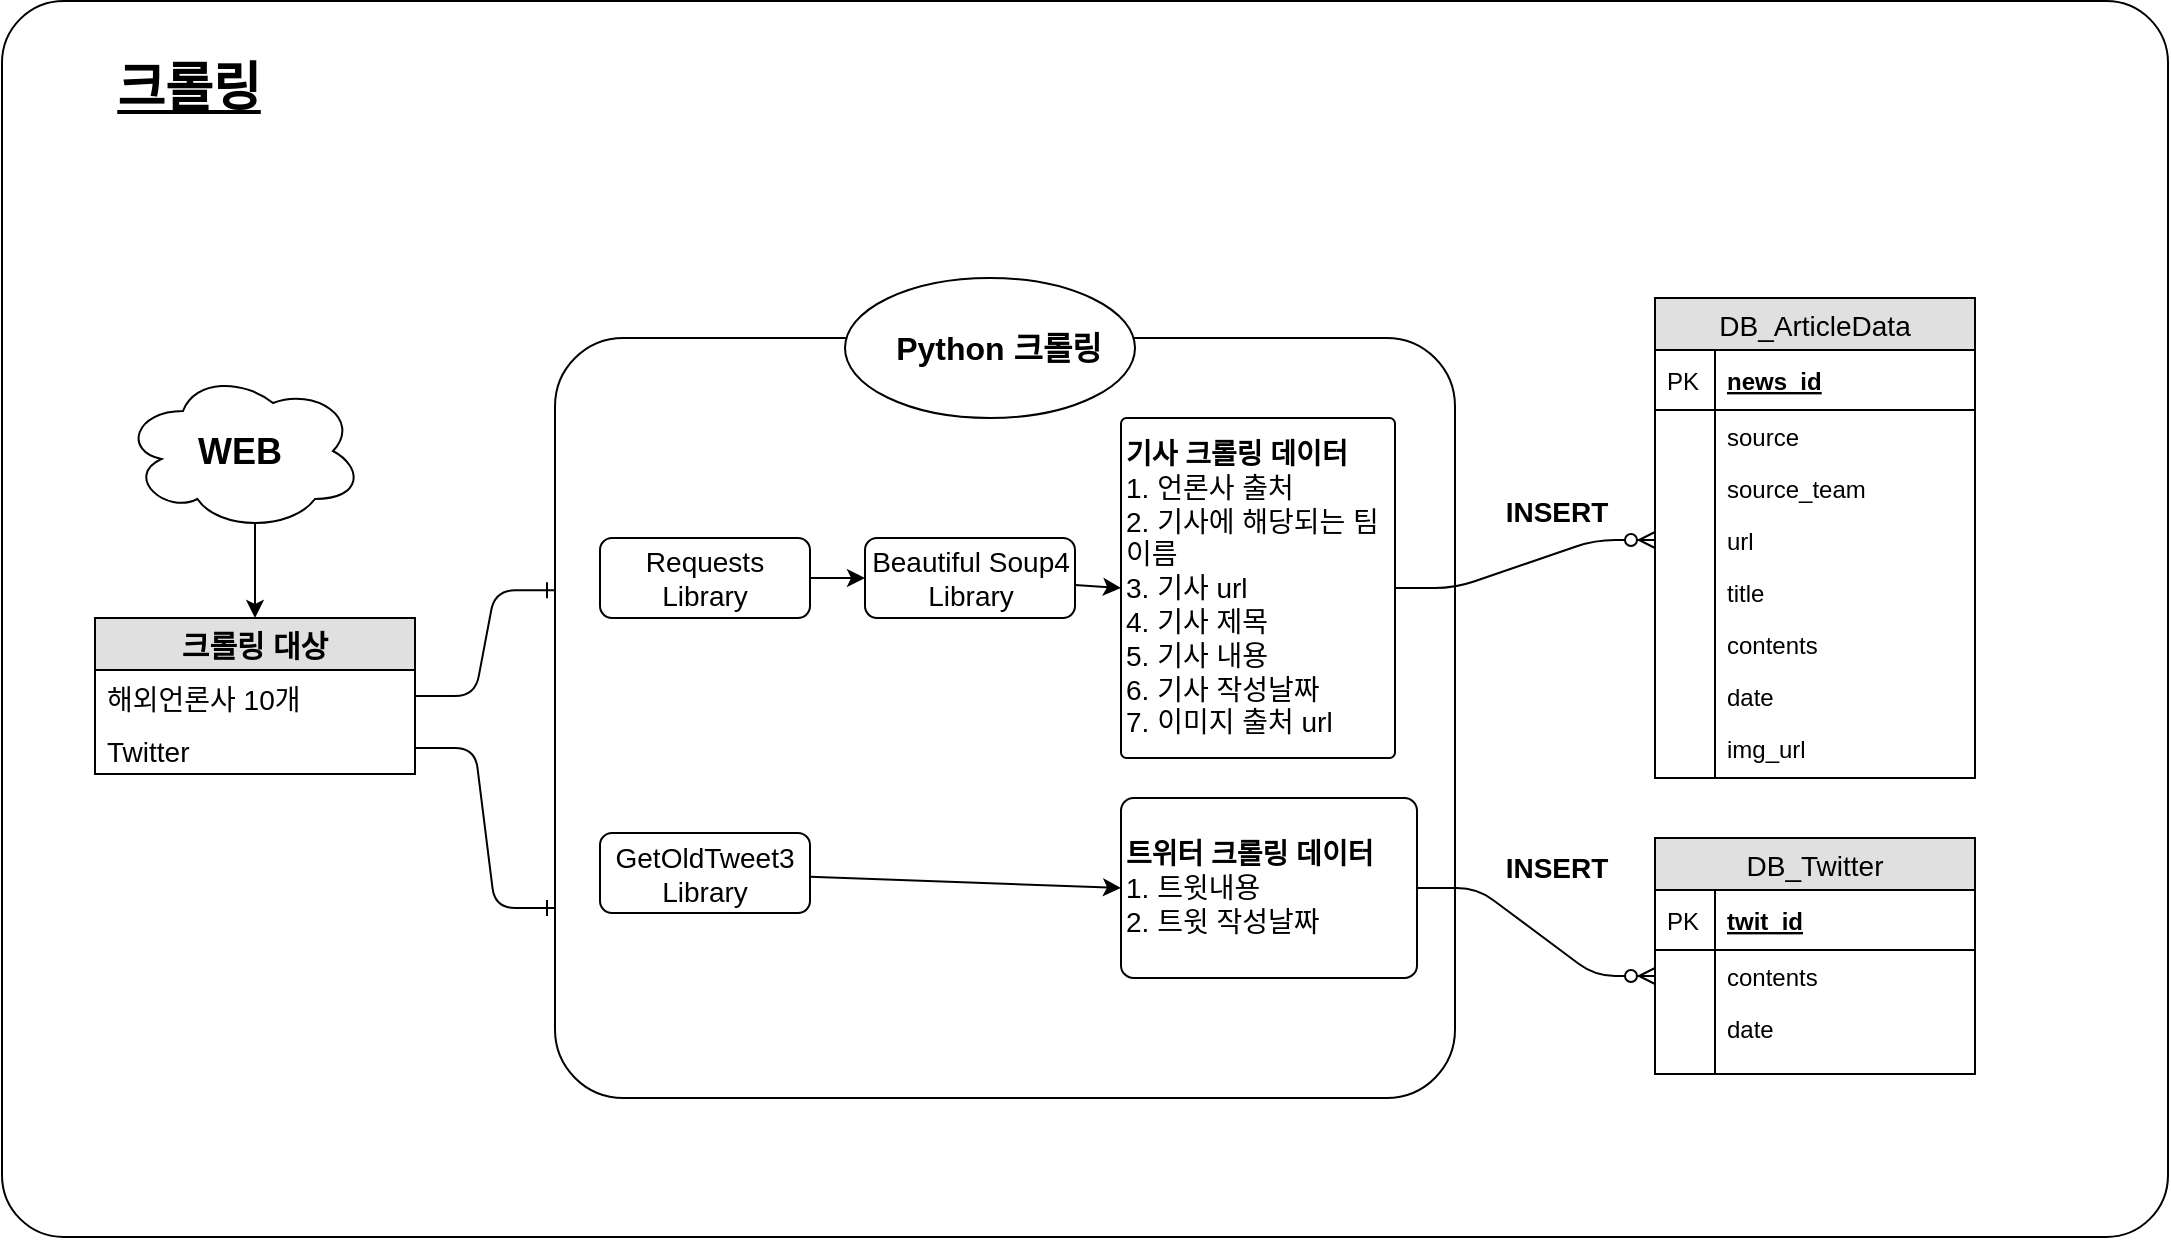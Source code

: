 <mxfile version="12.2.6" type="device" pages="1"><diagram id="VLjPtCs13E33qbe1ueRQ" name="Page-1"><mxGraphModel dx="458" dy="1822" grid="1" gridSize="10" guides="1" tooltips="1" connect="1" arrows="1" fold="1" page="1" pageScale="1" pageWidth="827" pageHeight="1169" math="0" shadow="0"><root><mxCell id="0"/><mxCell id="1" parent="0"/><mxCell id="UKT5c7RvSctw-L2DB-tU-1" value="" style="group" vertex="1" connectable="0" parent="1"><mxGeometry x="1140" y="-309.5" width="1083" height="618" as="geometry"/></mxCell><mxCell id="UKT5c7RvSctw-L2DB-tU-2" value="" style="rounded=1;whiteSpace=wrap;html=1;arcSize=5;" vertex="1" parent="UKT5c7RvSctw-L2DB-tU-1"><mxGeometry width="1083" height="618" as="geometry"/></mxCell><mxCell id="UKT5c7RvSctw-L2DB-tU-3" value="" style="group" vertex="1" connectable="0" parent="UKT5c7RvSctw-L2DB-tU-1"><mxGeometry x="46.5" y="138.5" width="940" height="410" as="geometry"/></mxCell><mxCell id="UKT5c7RvSctw-L2DB-tU-4" value="" style="group" vertex="1" connectable="0" parent="UKT5c7RvSctw-L2DB-tU-3"><mxGeometry width="940" height="410" as="geometry"/></mxCell><mxCell id="UKT5c7RvSctw-L2DB-tU-5" value="" style="rounded=1;whiteSpace=wrap;html=1;arcSize=9;" vertex="1" parent="UKT5c7RvSctw-L2DB-tU-4"><mxGeometry x="230" y="30" width="450" height="380" as="geometry"/></mxCell><mxCell id="UKT5c7RvSctw-L2DB-tU-6" value="" style="group" vertex="1" connectable="0" parent="UKT5c7RvSctw-L2DB-tU-4"><mxGeometry x="375" width="145" height="70" as="geometry"/></mxCell><mxCell id="UKT5c7RvSctw-L2DB-tU-7" value="" style="ellipse;whiteSpace=wrap;html=1;fontSize=14;" vertex="1" parent="UKT5c7RvSctw-L2DB-tU-6"><mxGeometry width="145" height="70" as="geometry"/></mxCell><mxCell id="UKT5c7RvSctw-L2DB-tU-8" value="Python 크롤링" style="text;html=1;strokeColor=none;fillColor=none;align=center;verticalAlign=middle;whiteSpace=wrap;rounded=0;fontStyle=1;fontSize=16;" vertex="1" parent="UKT5c7RvSctw-L2DB-tU-6"><mxGeometry x="16.312" y="26.25" width="120.833" height="17.5" as="geometry"/></mxCell><mxCell id="UKT5c7RvSctw-L2DB-tU-9" value="크롤링 대상" style="swimlane;fontStyle=1;childLayout=stackLayout;horizontal=1;startSize=26;fillColor=#e0e0e0;horizontalStack=0;resizeParent=1;resizeParentMax=0;resizeLast=0;collapsible=1;marginBottom=0;swimlaneFillColor=#ffffff;align=center;fontSize=15;" vertex="1" parent="UKT5c7RvSctw-L2DB-tU-4"><mxGeometry y="170" width="160" height="78" as="geometry"/></mxCell><mxCell id="UKT5c7RvSctw-L2DB-tU-10" value="해외언론사 10개" style="text;strokeColor=none;fillColor=none;spacingLeft=4;spacingRight=4;overflow=hidden;rotatable=0;points=[[0,0.5],[1,0.5]];portConstraint=eastwest;fontSize=14;" vertex="1" parent="UKT5c7RvSctw-L2DB-tU-9"><mxGeometry y="26" width="160" height="26" as="geometry"/></mxCell><mxCell id="UKT5c7RvSctw-L2DB-tU-11" value="Twitter" style="text;strokeColor=none;fillColor=none;spacingLeft=4;spacingRight=4;overflow=hidden;rotatable=0;points=[[0,0.5],[1,0.5]];portConstraint=eastwest;fontSize=14;" vertex="1" parent="UKT5c7RvSctw-L2DB-tU-9"><mxGeometry y="52" width="160" height="26" as="geometry"/></mxCell><mxCell id="UKT5c7RvSctw-L2DB-tU-12" value="" style="edgeStyle=entityRelationEdgeStyle;fontSize=12;html=1;endArrow=ERone;endFill=1;exitX=1;exitY=0.5;exitDx=0;exitDy=0;entryX=0;entryY=0.332;entryDx=0;entryDy=0;entryPerimeter=0;" edge="1" parent="UKT5c7RvSctw-L2DB-tU-4" source="UKT5c7RvSctw-L2DB-tU-10" target="UKT5c7RvSctw-L2DB-tU-5"><mxGeometry width="100" height="100" relative="1" as="geometry"><mxPoint x="180" y="139" as="sourcePoint"/><mxPoint x="280" y="39" as="targetPoint"/></mxGeometry></mxCell><mxCell id="UKT5c7RvSctw-L2DB-tU-13" value="" style="edgeStyle=entityRelationEdgeStyle;fontSize=12;html=1;endArrow=ERone;endFill=1;exitX=1;exitY=0.5;exitDx=0;exitDy=0;entryX=0;entryY=0.75;entryDx=0;entryDy=0;" edge="1" parent="UKT5c7RvSctw-L2DB-tU-4" source="UKT5c7RvSctw-L2DB-tU-11" target="UKT5c7RvSctw-L2DB-tU-5"><mxGeometry width="100" height="100" relative="1" as="geometry"><mxPoint x="170" y="218.667" as="sourcePoint"/><mxPoint x="290" y="230.333" as="targetPoint"/></mxGeometry></mxCell><mxCell id="UKT5c7RvSctw-L2DB-tU-14" value="Requests&lt;br style=&quot;font-size: 14px;&quot;&gt;Library" style="rounded=1;whiteSpace=wrap;html=1;fontSize=14;" vertex="1" parent="UKT5c7RvSctw-L2DB-tU-4"><mxGeometry x="252.5" y="130" width="105" height="40" as="geometry"/></mxCell><mxCell id="UKT5c7RvSctw-L2DB-tU-15" value="&lt;font style=&quot;font-size: 14px&quot;&gt;Beautiful Soup4&lt;br&gt;Library&lt;br&gt;&lt;/font&gt;" style="rounded=1;whiteSpace=wrap;html=1;fontSize=14;" vertex="1" parent="UKT5c7RvSctw-L2DB-tU-4"><mxGeometry x="385" y="130" width="105" height="40" as="geometry"/></mxCell><mxCell id="UKT5c7RvSctw-L2DB-tU-16" style="edgeStyle=none;rounded=0;orthogonalLoop=1;jettySize=auto;html=1;entryX=0;entryY=0.5;entryDx=0;entryDy=0;fontSize=14;" edge="1" parent="UKT5c7RvSctw-L2DB-tU-4" source="UKT5c7RvSctw-L2DB-tU-14" target="UKT5c7RvSctw-L2DB-tU-15"><mxGeometry relative="1" as="geometry"/></mxCell><mxCell id="UKT5c7RvSctw-L2DB-tU-17" value="&lt;font style=&quot;font-size: 14px;&quot;&gt;&lt;b style=&quot;font-size: 14px;&quot;&gt;기사 크롤링 데이터&lt;/b&gt;&lt;br style=&quot;font-size: 14px;&quot;&gt;1. 언론사 출처&lt;br style=&quot;font-size: 14px;&quot;&gt;2. 기사에 해당되는 팀이름&lt;br style=&quot;font-size: 14px;&quot;&gt;3. 기사 url&lt;br style=&quot;font-size: 14px;&quot;&gt;4. 기사 제목&lt;br style=&quot;font-size: 14px;&quot;&gt;5. 기사 내용&lt;br style=&quot;font-size: 14px;&quot;&gt;6. 기사 작성날짜&lt;br style=&quot;font-size: 14px;&quot;&gt;7. 이미지 출처 url&lt;/font&gt;" style="rounded=1;whiteSpace=wrap;html=1;fontSize=14;align=left;arcSize=2;" vertex="1" parent="UKT5c7RvSctw-L2DB-tU-4"><mxGeometry x="513" y="70" width="137" height="170" as="geometry"/></mxCell><mxCell id="UKT5c7RvSctw-L2DB-tU-18" style="edgeStyle=none;rounded=0;orthogonalLoop=1;jettySize=auto;html=1;entryX=0;entryY=0.5;entryDx=0;entryDy=0;fontSize=14;" edge="1" parent="UKT5c7RvSctw-L2DB-tU-4" source="UKT5c7RvSctw-L2DB-tU-15" target="UKT5c7RvSctw-L2DB-tU-17"><mxGeometry relative="1" as="geometry"/></mxCell><mxCell id="UKT5c7RvSctw-L2DB-tU-19" value="GetOldTweet3&lt;br style=&quot;font-size: 14px;&quot;&gt;Library" style="rounded=1;whiteSpace=wrap;html=1;fontSize=14;" vertex="1" parent="UKT5c7RvSctw-L2DB-tU-4"><mxGeometry x="252.5" y="277.5" width="105" height="40" as="geometry"/></mxCell><mxCell id="UKT5c7RvSctw-L2DB-tU-20" value="&lt;font style=&quot;font-size: 14px;&quot;&gt;&lt;b style=&quot;font-size: 14px;&quot;&gt;트위터 크롤링 데이터&lt;/b&gt;&lt;br style=&quot;font-size: 14px;&quot;&gt;1. 트윗내용&lt;br style=&quot;font-size: 14px;&quot;&gt;2. 트윗 작성날짜&lt;br style=&quot;font-size: 14px;&quot;&gt;&lt;/font&gt;" style="rounded=1;whiteSpace=wrap;html=1;fontSize=14;align=left;arcSize=7;" vertex="1" parent="UKT5c7RvSctw-L2DB-tU-4"><mxGeometry x="513" y="260" width="148" height="90" as="geometry"/></mxCell><mxCell id="UKT5c7RvSctw-L2DB-tU-21" style="edgeStyle=none;rounded=0;orthogonalLoop=1;jettySize=auto;html=1;entryX=0;entryY=0.5;entryDx=0;entryDy=0;fontSize=12;" edge="1" parent="UKT5c7RvSctw-L2DB-tU-4" source="UKT5c7RvSctw-L2DB-tU-19" target="UKT5c7RvSctw-L2DB-tU-20"><mxGeometry relative="1" as="geometry"/></mxCell><mxCell id="UKT5c7RvSctw-L2DB-tU-22" value="DB_ArticleData" style="swimlane;fontStyle=0;childLayout=stackLayout;horizontal=1;startSize=26;fillColor=#e0e0e0;horizontalStack=0;resizeParent=1;resizeParentMax=0;resizeLast=0;collapsible=1;marginBottom=0;swimlaneFillColor=#ffffff;align=center;fontSize=14;" vertex="1" parent="UKT5c7RvSctw-L2DB-tU-4"><mxGeometry x="780" y="10" width="160" height="240" as="geometry"/></mxCell><mxCell id="UKT5c7RvSctw-L2DB-tU-23" value="news_id" style="shape=partialRectangle;top=0;left=0;right=0;bottom=1;align=left;verticalAlign=middle;fillColor=none;spacingLeft=34;spacingRight=4;overflow=hidden;rotatable=0;points=[[0,0.5],[1,0.5]];portConstraint=eastwest;dropTarget=0;fontStyle=5;fontSize=12;" vertex="1" parent="UKT5c7RvSctw-L2DB-tU-22"><mxGeometry y="26" width="160" height="30" as="geometry"/></mxCell><mxCell id="UKT5c7RvSctw-L2DB-tU-24" value="PK" style="shape=partialRectangle;top=0;left=0;bottom=0;fillColor=none;align=left;verticalAlign=middle;spacingLeft=4;spacingRight=4;overflow=hidden;rotatable=0;points=[];portConstraint=eastwest;part=1;fontSize=12;" vertex="1" connectable="0" parent="UKT5c7RvSctw-L2DB-tU-23"><mxGeometry width="30" height="30" as="geometry"/></mxCell><mxCell id="UKT5c7RvSctw-L2DB-tU-25" value="source" style="shape=partialRectangle;top=0;left=0;right=0;bottom=0;align=left;verticalAlign=top;fillColor=none;spacingLeft=34;spacingRight=4;overflow=hidden;rotatable=0;points=[[0,0.5],[1,0.5]];portConstraint=eastwest;dropTarget=0;fontSize=12;" vertex="1" parent="UKT5c7RvSctw-L2DB-tU-22"><mxGeometry y="56" width="160" height="26" as="geometry"/></mxCell><mxCell id="UKT5c7RvSctw-L2DB-tU-26" value="" style="shape=partialRectangle;top=0;left=0;bottom=0;fillColor=none;align=left;verticalAlign=top;spacingLeft=4;spacingRight=4;overflow=hidden;rotatable=0;points=[];portConstraint=eastwest;part=1;fontSize=12;" vertex="1" connectable="0" parent="UKT5c7RvSctw-L2DB-tU-25"><mxGeometry width="30" height="26" as="geometry"/></mxCell><mxCell id="UKT5c7RvSctw-L2DB-tU-27" value="source_team" style="shape=partialRectangle;top=0;left=0;right=0;bottom=0;align=left;verticalAlign=top;fillColor=none;spacingLeft=34;spacingRight=4;overflow=hidden;rotatable=0;points=[[0,0.5],[1,0.5]];portConstraint=eastwest;dropTarget=0;fontSize=12;" vertex="1" parent="UKT5c7RvSctw-L2DB-tU-22"><mxGeometry y="82" width="160" height="26" as="geometry"/></mxCell><mxCell id="UKT5c7RvSctw-L2DB-tU-28" value="" style="shape=partialRectangle;top=0;left=0;bottom=0;fillColor=none;align=left;verticalAlign=top;spacingLeft=4;spacingRight=4;overflow=hidden;rotatable=0;points=[];portConstraint=eastwest;part=1;fontSize=12;" vertex="1" connectable="0" parent="UKT5c7RvSctw-L2DB-tU-27"><mxGeometry width="30" height="26" as="geometry"/></mxCell><mxCell id="UKT5c7RvSctw-L2DB-tU-29" value="url" style="shape=partialRectangle;top=0;left=0;right=0;bottom=0;align=left;verticalAlign=top;fillColor=none;spacingLeft=34;spacingRight=4;overflow=hidden;rotatable=0;points=[[0,0.5],[1,0.5]];portConstraint=eastwest;dropTarget=0;fontSize=12;" vertex="1" parent="UKT5c7RvSctw-L2DB-tU-22"><mxGeometry y="108" width="160" height="26" as="geometry"/></mxCell><mxCell id="UKT5c7RvSctw-L2DB-tU-30" value="" style="shape=partialRectangle;top=0;left=0;bottom=0;fillColor=none;align=left;verticalAlign=top;spacingLeft=4;spacingRight=4;overflow=hidden;rotatable=0;points=[];portConstraint=eastwest;part=1;fontSize=12;" vertex="1" connectable="0" parent="UKT5c7RvSctw-L2DB-tU-29"><mxGeometry width="30" height="26" as="geometry"/></mxCell><mxCell id="UKT5c7RvSctw-L2DB-tU-31" value="title" style="shape=partialRectangle;top=0;left=0;right=0;bottom=0;align=left;verticalAlign=top;fillColor=none;spacingLeft=34;spacingRight=4;overflow=hidden;rotatable=0;points=[[0,0.5],[1,0.5]];portConstraint=eastwest;dropTarget=0;fontSize=12;" vertex="1" parent="UKT5c7RvSctw-L2DB-tU-22"><mxGeometry y="134" width="160" height="26" as="geometry"/></mxCell><mxCell id="UKT5c7RvSctw-L2DB-tU-32" value="" style="shape=partialRectangle;top=0;left=0;bottom=0;fillColor=none;align=left;verticalAlign=top;spacingLeft=4;spacingRight=4;overflow=hidden;rotatable=0;points=[];portConstraint=eastwest;part=1;fontSize=12;" vertex="1" connectable="0" parent="UKT5c7RvSctw-L2DB-tU-31"><mxGeometry width="30" height="26" as="geometry"/></mxCell><mxCell id="UKT5c7RvSctw-L2DB-tU-33" value="contents" style="shape=partialRectangle;top=0;left=0;right=0;bottom=0;align=left;verticalAlign=top;fillColor=none;spacingLeft=34;spacingRight=4;overflow=hidden;rotatable=0;points=[[0,0.5],[1,0.5]];portConstraint=eastwest;dropTarget=0;fontSize=12;" vertex="1" parent="UKT5c7RvSctw-L2DB-tU-22"><mxGeometry y="160" width="160" height="26" as="geometry"/></mxCell><mxCell id="UKT5c7RvSctw-L2DB-tU-34" value="" style="shape=partialRectangle;top=0;left=0;bottom=0;fillColor=none;align=left;verticalAlign=top;spacingLeft=4;spacingRight=4;overflow=hidden;rotatable=0;points=[];portConstraint=eastwest;part=1;fontSize=12;" vertex="1" connectable="0" parent="UKT5c7RvSctw-L2DB-tU-33"><mxGeometry width="30" height="26" as="geometry"/></mxCell><mxCell id="UKT5c7RvSctw-L2DB-tU-35" value="date" style="shape=partialRectangle;top=0;left=0;right=0;bottom=0;align=left;verticalAlign=top;fillColor=none;spacingLeft=34;spacingRight=4;overflow=hidden;rotatable=0;points=[[0,0.5],[1,0.5]];portConstraint=eastwest;dropTarget=0;fontSize=12;" vertex="1" parent="UKT5c7RvSctw-L2DB-tU-22"><mxGeometry y="186" width="160" height="26" as="geometry"/></mxCell><mxCell id="UKT5c7RvSctw-L2DB-tU-36" value="" style="shape=partialRectangle;top=0;left=0;bottom=0;fillColor=none;align=left;verticalAlign=top;spacingLeft=4;spacingRight=4;overflow=hidden;rotatable=0;points=[];portConstraint=eastwest;part=1;fontSize=12;" vertex="1" connectable="0" parent="UKT5c7RvSctw-L2DB-tU-35"><mxGeometry width="30" height="26" as="geometry"/></mxCell><mxCell id="UKT5c7RvSctw-L2DB-tU-37" value="img_url" style="shape=partialRectangle;top=0;left=0;right=0;bottom=0;align=left;verticalAlign=top;fillColor=none;spacingLeft=34;spacingRight=4;overflow=hidden;rotatable=0;points=[[0,0.5],[1,0.5]];portConstraint=eastwest;dropTarget=0;fontSize=12;" vertex="1" parent="UKT5c7RvSctw-L2DB-tU-22"><mxGeometry y="212" width="160" height="26" as="geometry"/></mxCell><mxCell id="UKT5c7RvSctw-L2DB-tU-38" value="" style="shape=partialRectangle;top=0;left=0;bottom=0;fillColor=none;align=left;verticalAlign=top;spacingLeft=4;spacingRight=4;overflow=hidden;rotatable=0;points=[];portConstraint=eastwest;part=1;fontSize=12;" vertex="1" connectable="0" parent="UKT5c7RvSctw-L2DB-tU-37"><mxGeometry width="30" height="26" as="geometry"/></mxCell><mxCell id="UKT5c7RvSctw-L2DB-tU-39" value="" style="shape=partialRectangle;top=0;left=0;right=0;bottom=0;align=left;verticalAlign=top;fillColor=none;spacingLeft=34;spacingRight=4;overflow=hidden;rotatable=0;points=[[0,0.5],[1,0.5]];portConstraint=eastwest;dropTarget=0;fontSize=12;" vertex="1" parent="UKT5c7RvSctw-L2DB-tU-22"><mxGeometry y="238" width="160" height="2" as="geometry"/></mxCell><mxCell id="UKT5c7RvSctw-L2DB-tU-40" value="" style="shape=partialRectangle;top=0;left=0;bottom=0;fillColor=none;align=left;verticalAlign=top;spacingLeft=4;spacingRight=4;overflow=hidden;rotatable=0;points=[];portConstraint=eastwest;part=1;fontSize=12;" vertex="1" connectable="0" parent="UKT5c7RvSctw-L2DB-tU-39"><mxGeometry width="30" height="2" as="geometry"/></mxCell><mxCell id="UKT5c7RvSctw-L2DB-tU-41" value="DB_Twitter" style="swimlane;fontStyle=0;childLayout=stackLayout;horizontal=1;startSize=26;fillColor=#e0e0e0;horizontalStack=0;resizeParent=1;resizeParentMax=0;resizeLast=0;collapsible=1;marginBottom=0;swimlaneFillColor=#ffffff;align=center;fontSize=14;" vertex="1" parent="UKT5c7RvSctw-L2DB-tU-4"><mxGeometry x="780" y="280" width="160" height="118" as="geometry"/></mxCell><mxCell id="UKT5c7RvSctw-L2DB-tU-42" value="twit_id" style="shape=partialRectangle;top=0;left=0;right=0;bottom=1;align=left;verticalAlign=middle;fillColor=none;spacingLeft=34;spacingRight=4;overflow=hidden;rotatable=0;points=[[0,0.5],[1,0.5]];portConstraint=eastwest;dropTarget=0;fontStyle=5;fontSize=12;" vertex="1" parent="UKT5c7RvSctw-L2DB-tU-41"><mxGeometry y="26" width="160" height="30" as="geometry"/></mxCell><mxCell id="UKT5c7RvSctw-L2DB-tU-43" value="PK" style="shape=partialRectangle;top=0;left=0;bottom=0;fillColor=none;align=left;verticalAlign=middle;spacingLeft=4;spacingRight=4;overflow=hidden;rotatable=0;points=[];portConstraint=eastwest;part=1;fontSize=12;" vertex="1" connectable="0" parent="UKT5c7RvSctw-L2DB-tU-42"><mxGeometry width="30" height="30" as="geometry"/></mxCell><mxCell id="UKT5c7RvSctw-L2DB-tU-44" value="contents" style="shape=partialRectangle;top=0;left=0;right=0;bottom=0;align=left;verticalAlign=top;fillColor=none;spacingLeft=34;spacingRight=4;overflow=hidden;rotatable=0;points=[[0,0.5],[1,0.5]];portConstraint=eastwest;dropTarget=0;fontSize=12;" vertex="1" parent="UKT5c7RvSctw-L2DB-tU-41"><mxGeometry y="56" width="160" height="26" as="geometry"/></mxCell><mxCell id="UKT5c7RvSctw-L2DB-tU-45" value="" style="shape=partialRectangle;top=0;left=0;bottom=0;fillColor=none;align=left;verticalAlign=top;spacingLeft=4;spacingRight=4;overflow=hidden;rotatable=0;points=[];portConstraint=eastwest;part=1;fontSize=12;" vertex="1" connectable="0" parent="UKT5c7RvSctw-L2DB-tU-44"><mxGeometry width="30" height="26" as="geometry"/></mxCell><mxCell id="UKT5c7RvSctw-L2DB-tU-46" value="date" style="shape=partialRectangle;top=0;left=0;right=0;bottom=0;align=left;verticalAlign=top;fillColor=none;spacingLeft=34;spacingRight=4;overflow=hidden;rotatable=0;points=[[0,0.5],[1,0.5]];portConstraint=eastwest;dropTarget=0;fontSize=12;" vertex="1" parent="UKT5c7RvSctw-L2DB-tU-41"><mxGeometry y="82" width="160" height="26" as="geometry"/></mxCell><mxCell id="UKT5c7RvSctw-L2DB-tU-47" value="" style="shape=partialRectangle;top=0;left=0;bottom=0;fillColor=none;align=left;verticalAlign=top;spacingLeft=4;spacingRight=4;overflow=hidden;rotatable=0;points=[];portConstraint=eastwest;part=1;fontSize=12;" vertex="1" connectable="0" parent="UKT5c7RvSctw-L2DB-tU-46"><mxGeometry width="30" height="26" as="geometry"/></mxCell><mxCell id="UKT5c7RvSctw-L2DB-tU-48" value="" style="shape=partialRectangle;top=0;left=0;right=0;bottom=0;align=left;verticalAlign=top;fillColor=none;spacingLeft=34;spacingRight=4;overflow=hidden;rotatable=0;points=[[0,0.5],[1,0.5]];portConstraint=eastwest;dropTarget=0;fontSize=12;" vertex="1" parent="UKT5c7RvSctw-L2DB-tU-41"><mxGeometry y="108" width="160" height="10" as="geometry"/></mxCell><mxCell id="UKT5c7RvSctw-L2DB-tU-49" value="" style="shape=partialRectangle;top=0;left=0;bottom=0;fillColor=none;align=left;verticalAlign=top;spacingLeft=4;spacingRight=4;overflow=hidden;rotatable=0;points=[];portConstraint=eastwest;part=1;fontSize=12;" vertex="1" connectable="0" parent="UKT5c7RvSctw-L2DB-tU-48"><mxGeometry width="30" height="10" as="geometry"/></mxCell><mxCell id="UKT5c7RvSctw-L2DB-tU-50" value="" style="edgeStyle=entityRelationEdgeStyle;fontSize=12;html=1;endArrow=ERzeroToMany;endFill=1;exitX=1;exitY=0.5;exitDx=0;exitDy=0;entryX=0;entryY=0.5;entryDx=0;entryDy=0;" edge="1" parent="UKT5c7RvSctw-L2DB-tU-4" source="UKT5c7RvSctw-L2DB-tU-17" target="UKT5c7RvSctw-L2DB-tU-29"><mxGeometry width="100" height="100" relative="1" as="geometry"><mxPoint x="620" y="220" as="sourcePoint"/><mxPoint x="720" y="120" as="targetPoint"/></mxGeometry></mxCell><mxCell id="UKT5c7RvSctw-L2DB-tU-51" value="" style="edgeStyle=entityRelationEdgeStyle;fontSize=12;html=1;endArrow=ERzeroToMany;endFill=1;exitX=1;exitY=0.5;exitDx=0;exitDy=0;entryX=0;entryY=0.5;entryDx=0;entryDy=0;" edge="1" parent="UKT5c7RvSctw-L2DB-tU-4" source="UKT5c7RvSctw-L2DB-tU-20" target="UKT5c7RvSctw-L2DB-tU-44"><mxGeometry width="100" height="100" relative="1" as="geometry"><mxPoint x="617.5" y="297.5" as="sourcePoint"/><mxPoint x="719.5" y="298.5" as="targetPoint"/></mxGeometry></mxCell><mxCell id="UKT5c7RvSctw-L2DB-tU-52" value="&lt;b style=&quot;font-size: 14px;&quot;&gt;&lt;font style=&quot;font-size: 14px&quot;&gt;INSERT&lt;/font&gt;&lt;/b&gt;" style="text;html=1;strokeColor=none;fillColor=none;align=center;verticalAlign=middle;whiteSpace=wrap;rounded=0;fontSize=14;" vertex="1" parent="UKT5c7RvSctw-L2DB-tU-4"><mxGeometry x="700" y="106.5" width="61" height="20" as="geometry"/></mxCell><mxCell id="UKT5c7RvSctw-L2DB-tU-53" value="&lt;b style=&quot;font-size: 14px;&quot;&gt;&lt;font style=&quot;font-size: 14px&quot;&gt;INSERT&lt;/font&gt;&lt;/b&gt;" style="text;html=1;strokeColor=none;fillColor=none;align=center;verticalAlign=middle;whiteSpace=wrap;rounded=0;fontSize=14;" vertex="1" parent="UKT5c7RvSctw-L2DB-tU-4"><mxGeometry x="700" y="285" width="61" height="20" as="geometry"/></mxCell><mxCell id="UKT5c7RvSctw-L2DB-tU-54" style="edgeStyle=none;rounded=0;orthogonalLoop=1;jettySize=auto;html=1;exitX=0.55;exitY=0.95;exitDx=0;exitDy=0;exitPerimeter=0;entryX=0.5;entryY=0;entryDx=0;entryDy=0;fontSize=18;" edge="1" parent="UKT5c7RvSctw-L2DB-tU-4" source="UKT5c7RvSctw-L2DB-tU-55" target="UKT5c7RvSctw-L2DB-tU-9"><mxGeometry relative="1" as="geometry"/></mxCell><mxCell id="UKT5c7RvSctw-L2DB-tU-55" value="&amp;nbsp; &amp;nbsp; &amp;nbsp; &amp;nbsp;WEB" style="ellipse;shape=cloud;whiteSpace=wrap;html=1;fontSize=18;align=left;fontStyle=1" vertex="1" parent="UKT5c7RvSctw-L2DB-tU-4"><mxGeometry x="14" y="46.5" width="120" height="80" as="geometry"/></mxCell><mxCell id="UKT5c7RvSctw-L2DB-tU-56" value="크롤링" style="text;strokeColor=none;fillColor=none;html=1;fontSize=26;fontStyle=5;verticalAlign=middle;align=center;" vertex="1" parent="UKT5c7RvSctw-L2DB-tU-1"><mxGeometry x="43" y="23" width="100" height="40" as="geometry"/></mxCell></root></mxGraphModel></diagram></mxfile>